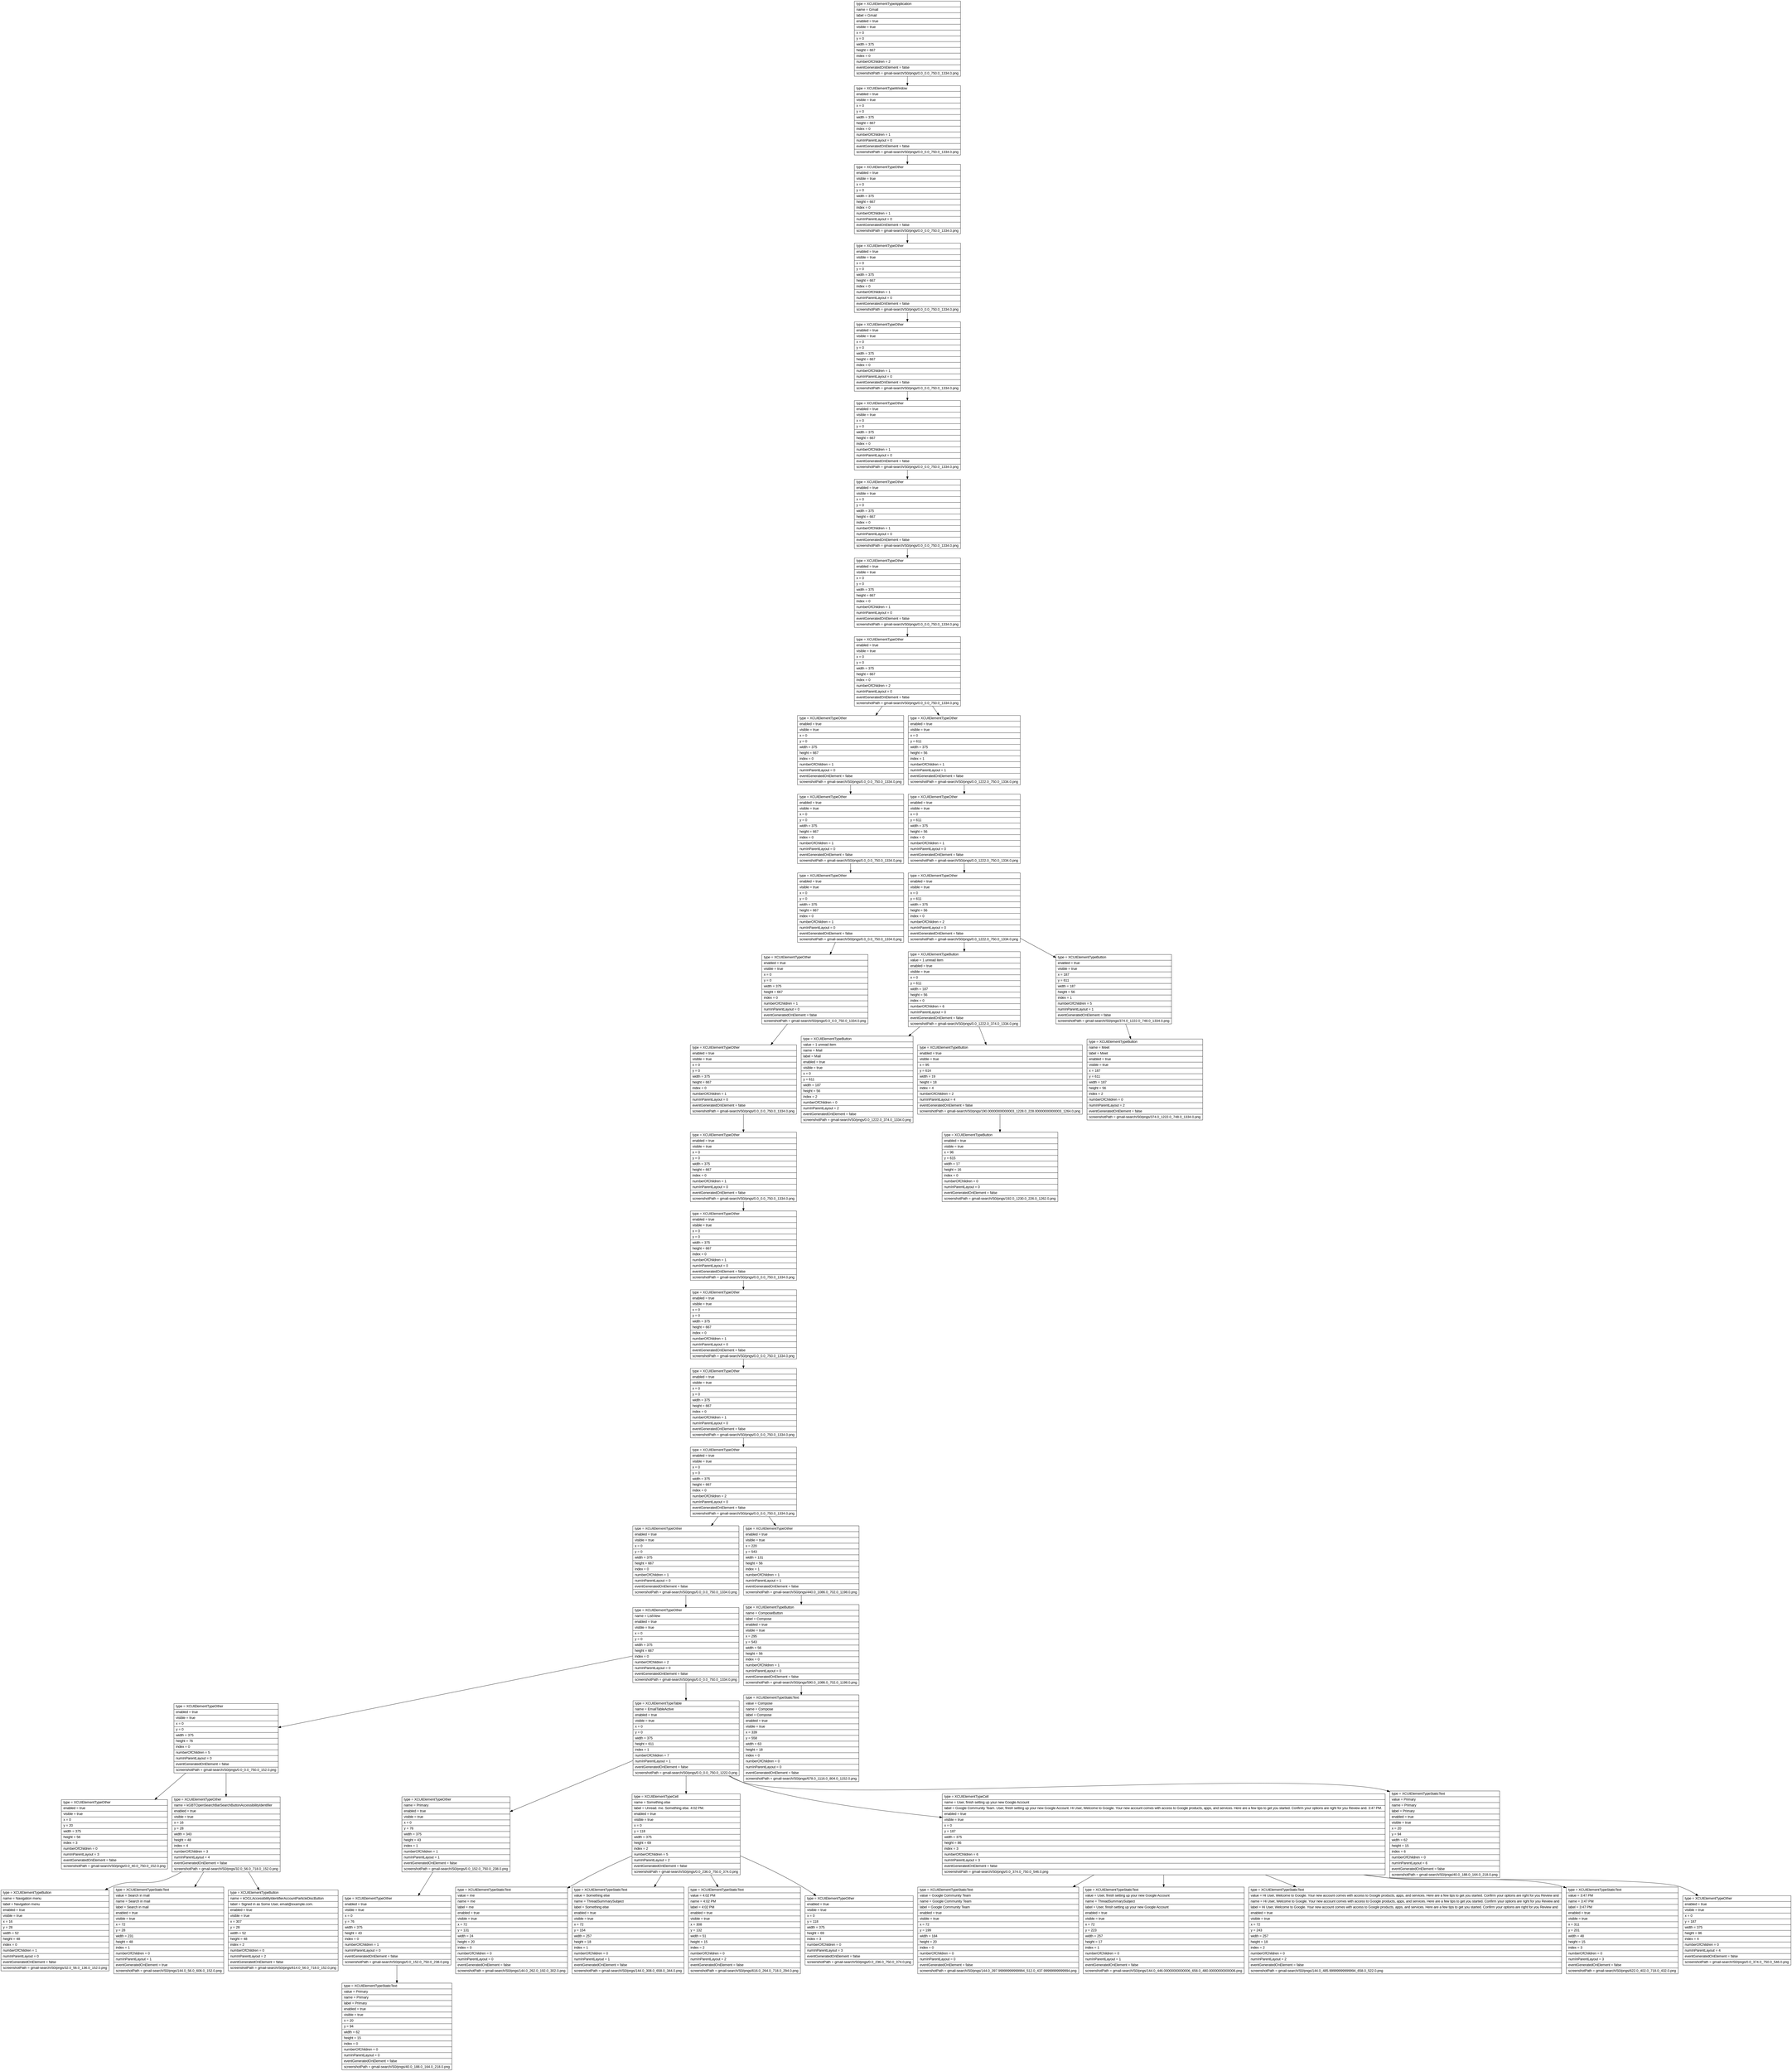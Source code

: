digraph Layout {

	node [shape=record fontname=Arial];

	0	[label="{type = XCUIElementTypeApplication\l|name = Gmail\l|label = Gmail\l|enabled = true\l|visible = true\l|x = 0\l|y = 0\l|width = 375\l|height = 667\l|index = 0\l|numberOfChildren = 2\l|eventGeneratedOnElement = false \l|screenshotPath = gmail-search/S0/pngs/0.0_0.0_750.0_1334.0.png\l}"]
	1	[label="{type = XCUIElementTypeWindow\l|enabled = true\l|visible = true\l|x = 0\l|y = 0\l|width = 375\l|height = 667\l|index = 0\l|numberOfChildren = 1\l|numInParentLayout = 0\l|eventGeneratedOnElement = false \l|screenshotPath = gmail-search/S0/pngs/0.0_0.0_750.0_1334.0.png\l}"]
	2	[label="{type = XCUIElementTypeOther\l|enabled = true\l|visible = true\l|x = 0\l|y = 0\l|width = 375\l|height = 667\l|index = 0\l|numberOfChildren = 1\l|numInParentLayout = 0\l|eventGeneratedOnElement = false \l|screenshotPath = gmail-search/S0/pngs/0.0_0.0_750.0_1334.0.png\l}"]
	3	[label="{type = XCUIElementTypeOther\l|enabled = true\l|visible = true\l|x = 0\l|y = 0\l|width = 375\l|height = 667\l|index = 0\l|numberOfChildren = 1\l|numInParentLayout = 0\l|eventGeneratedOnElement = false \l|screenshotPath = gmail-search/S0/pngs/0.0_0.0_750.0_1334.0.png\l}"]
	4	[label="{type = XCUIElementTypeOther\l|enabled = true\l|visible = true\l|x = 0\l|y = 0\l|width = 375\l|height = 667\l|index = 0\l|numberOfChildren = 1\l|numInParentLayout = 0\l|eventGeneratedOnElement = false \l|screenshotPath = gmail-search/S0/pngs/0.0_0.0_750.0_1334.0.png\l}"]
	5	[label="{type = XCUIElementTypeOther\l|enabled = true\l|visible = true\l|x = 0\l|y = 0\l|width = 375\l|height = 667\l|index = 0\l|numberOfChildren = 1\l|numInParentLayout = 0\l|eventGeneratedOnElement = false \l|screenshotPath = gmail-search/S0/pngs/0.0_0.0_750.0_1334.0.png\l}"]
	6	[label="{type = XCUIElementTypeOther\l|enabled = true\l|visible = true\l|x = 0\l|y = 0\l|width = 375\l|height = 667\l|index = 0\l|numberOfChildren = 1\l|numInParentLayout = 0\l|eventGeneratedOnElement = false \l|screenshotPath = gmail-search/S0/pngs/0.0_0.0_750.0_1334.0.png\l}"]
	7	[label="{type = XCUIElementTypeOther\l|enabled = true\l|visible = true\l|x = 0\l|y = 0\l|width = 375\l|height = 667\l|index = 0\l|numberOfChildren = 1\l|numInParentLayout = 0\l|eventGeneratedOnElement = false \l|screenshotPath = gmail-search/S0/pngs/0.0_0.0_750.0_1334.0.png\l}"]
	8	[label="{type = XCUIElementTypeOther\l|enabled = true\l|visible = true\l|x = 0\l|y = 0\l|width = 375\l|height = 667\l|index = 0\l|numberOfChildren = 2\l|numInParentLayout = 0\l|eventGeneratedOnElement = false \l|screenshotPath = gmail-search/S0/pngs/0.0_0.0_750.0_1334.0.png\l}"]
	9	[label="{type = XCUIElementTypeOther\l|enabled = true\l|visible = true\l|x = 0\l|y = 0\l|width = 375\l|height = 667\l|index = 0\l|numberOfChildren = 1\l|numInParentLayout = 0\l|eventGeneratedOnElement = false \l|screenshotPath = gmail-search/S0/pngs/0.0_0.0_750.0_1334.0.png\l}"]
	10	[label="{type = XCUIElementTypeOther\l|enabled = true\l|visible = true\l|x = 0\l|y = 611\l|width = 375\l|height = 56\l|index = 1\l|numberOfChildren = 1\l|numInParentLayout = 1\l|eventGeneratedOnElement = false \l|screenshotPath = gmail-search/S0/pngs/0.0_1222.0_750.0_1334.0.png\l}"]
	11	[label="{type = XCUIElementTypeOther\l|enabled = true\l|visible = true\l|x = 0\l|y = 0\l|width = 375\l|height = 667\l|index = 0\l|numberOfChildren = 1\l|numInParentLayout = 0\l|eventGeneratedOnElement = false \l|screenshotPath = gmail-search/S0/pngs/0.0_0.0_750.0_1334.0.png\l}"]
	12	[label="{type = XCUIElementTypeOther\l|enabled = true\l|visible = true\l|x = 0\l|y = 611\l|width = 375\l|height = 56\l|index = 0\l|numberOfChildren = 1\l|numInParentLayout = 0\l|eventGeneratedOnElement = false \l|screenshotPath = gmail-search/S0/pngs/0.0_1222.0_750.0_1334.0.png\l}"]
	13	[label="{type = XCUIElementTypeOther\l|enabled = true\l|visible = true\l|x = 0\l|y = 0\l|width = 375\l|height = 667\l|index = 0\l|numberOfChildren = 1\l|numInParentLayout = 0\l|eventGeneratedOnElement = false \l|screenshotPath = gmail-search/S0/pngs/0.0_0.0_750.0_1334.0.png\l}"]
	14	[label="{type = XCUIElementTypeOther\l|enabled = true\l|visible = true\l|x = 0\l|y = 611\l|width = 375\l|height = 56\l|index = 0\l|numberOfChildren = 2\l|numInParentLayout = 0\l|eventGeneratedOnElement = false \l|screenshotPath = gmail-search/S0/pngs/0.0_1222.0_750.0_1334.0.png\l}"]
	15	[label="{type = XCUIElementTypeOther\l|enabled = true\l|visible = true\l|x = 0\l|y = 0\l|width = 375\l|height = 667\l|index = 0\l|numberOfChildren = 1\l|numInParentLayout = 0\l|eventGeneratedOnElement = false \l|screenshotPath = gmail-search/S0/pngs/0.0_0.0_750.0_1334.0.png\l}"]
	16	[label="{type = XCUIElementTypeButton\l|value = 1 unread item\l|enabled = true\l|visible = true\l|x = 0\l|y = 611\l|width = 187\l|height = 56\l|index = 0\l|numberOfChildren = 6\l|numInParentLayout = 0\l|eventGeneratedOnElement = false \l|screenshotPath = gmail-search/S0/pngs/0.0_1222.0_374.0_1334.0.png\l}"]
	17	[label="{type = XCUIElementTypeButton\l|enabled = true\l|visible = true\l|x = 187\l|y = 611\l|width = 187\l|height = 56\l|index = 1\l|numberOfChildren = 5\l|numInParentLayout = 1\l|eventGeneratedOnElement = false \l|screenshotPath = gmail-search/S0/pngs/374.0_1222.0_748.0_1334.0.png\l}"]
	18	[label="{type = XCUIElementTypeOther\l|enabled = true\l|visible = true\l|x = 0\l|y = 0\l|width = 375\l|height = 667\l|index = 0\l|numberOfChildren = 1\l|numInParentLayout = 0\l|eventGeneratedOnElement = false \l|screenshotPath = gmail-search/S0/pngs/0.0_0.0_750.0_1334.0.png\l}"]
	19	[label="{type = XCUIElementTypeButton\l|value = 1 unread item\l|name = Mail\l|label = Mail\l|enabled = true\l|visible = true\l|x = 0\l|y = 611\l|width = 187\l|height = 56\l|index = 2\l|numberOfChildren = 0\l|numInParentLayout = 2\l|eventGeneratedOnElement = false \l|screenshotPath = gmail-search/S0/pngs/0.0_1222.0_374.0_1334.0.png\l}"]
	20	[label="{type = XCUIElementTypeButton\l|enabled = true\l|visible = true\l|x = 95\l|y = 614\l|width = 19\l|height = 18\l|index = 4\l|numberOfChildren = 2\l|numInParentLayout = 4\l|eventGeneratedOnElement = false \l|screenshotPath = gmail-search/S0/pngs/190.00000000000003_1228.0_228.00000000000003_1264.0.png\l}"]
	21	[label="{type = XCUIElementTypeButton\l|name = Meet\l|label = Meet\l|enabled = true\l|visible = true\l|x = 187\l|y = 611\l|width = 187\l|height = 56\l|index = 2\l|numberOfChildren = 0\l|numInParentLayout = 2\l|eventGeneratedOnElement = false \l|screenshotPath = gmail-search/S0/pngs/374.0_1222.0_748.0_1334.0.png\l}"]
	22	[label="{type = XCUIElementTypeOther\l|enabled = true\l|visible = true\l|x = 0\l|y = 0\l|width = 375\l|height = 667\l|index = 0\l|numberOfChildren = 1\l|numInParentLayout = 0\l|eventGeneratedOnElement = false \l|screenshotPath = gmail-search/S0/pngs/0.0_0.0_750.0_1334.0.png\l}"]
	23	[label="{type = XCUIElementTypeButton\l|enabled = true\l|visible = true\l|x = 96\l|y = 615\l|width = 17\l|height = 16\l|index = 0\l|numberOfChildren = 0\l|numInParentLayout = 0\l|eventGeneratedOnElement = false \l|screenshotPath = gmail-search/S0/pngs/192.0_1230.0_226.0_1262.0.png\l}"]
	24	[label="{type = XCUIElementTypeOther\l|enabled = true\l|visible = true\l|x = 0\l|y = 0\l|width = 375\l|height = 667\l|index = 0\l|numberOfChildren = 1\l|numInParentLayout = 0\l|eventGeneratedOnElement = false \l|screenshotPath = gmail-search/S0/pngs/0.0_0.0_750.0_1334.0.png\l}"]
	25	[label="{type = XCUIElementTypeOther\l|enabled = true\l|visible = true\l|x = 0\l|y = 0\l|width = 375\l|height = 667\l|index = 0\l|numberOfChildren = 1\l|numInParentLayout = 0\l|eventGeneratedOnElement = false \l|screenshotPath = gmail-search/S0/pngs/0.0_0.0_750.0_1334.0.png\l}"]
	26	[label="{type = XCUIElementTypeOther\l|enabled = true\l|visible = true\l|x = 0\l|y = 0\l|width = 375\l|height = 667\l|index = 0\l|numberOfChildren = 1\l|numInParentLayout = 0\l|eventGeneratedOnElement = false \l|screenshotPath = gmail-search/S0/pngs/0.0_0.0_750.0_1334.0.png\l}"]
	27	[label="{type = XCUIElementTypeOther\l|enabled = true\l|visible = true\l|x = 0\l|y = 0\l|width = 375\l|height = 667\l|index = 0\l|numberOfChildren = 2\l|numInParentLayout = 0\l|eventGeneratedOnElement = false \l|screenshotPath = gmail-search/S0/pngs/0.0_0.0_750.0_1334.0.png\l}"]
	28	[label="{type = XCUIElementTypeOther\l|enabled = true\l|visible = true\l|x = 0\l|y = 0\l|width = 375\l|height = 667\l|index = 0\l|numberOfChildren = 1\l|numInParentLayout = 0\l|eventGeneratedOnElement = false \l|screenshotPath = gmail-search/S0/pngs/0.0_0.0_750.0_1334.0.png\l}"]
	29	[label="{type = XCUIElementTypeOther\l|enabled = true\l|visible = true\l|x = 220\l|y = 543\l|width = 131\l|height = 56\l|index = 1\l|numberOfChildren = 1\l|numInParentLayout = 1\l|eventGeneratedOnElement = false \l|screenshotPath = gmail-search/S0/pngs/440.0_1086.0_702.0_1198.0.png\l}"]
	30	[label="{type = XCUIElementTypeOther\l|name = ListView\l|enabled = true\l|visible = true\l|x = 0\l|y = 0\l|width = 375\l|height = 667\l|index = 0\l|numberOfChildren = 2\l|numInParentLayout = 0\l|eventGeneratedOnElement = false \l|screenshotPath = gmail-search/S0/pngs/0.0_0.0_750.0_1334.0.png\l}"]
	31	[label="{type = XCUIElementTypeButton\l|name = ComposeButton\l|label = Compose\l|enabled = true\l|visible = true\l|x = 295\l|y = 543\l|width = 56\l|height = 56\l|index = 0\l|numberOfChildren = 1\l|numInParentLayout = 0\l|eventGeneratedOnElement = false \l|screenshotPath = gmail-search/S0/pngs/590.0_1086.0_702.0_1198.0.png\l}"]
	32	[label="{type = XCUIElementTypeOther\l|enabled = true\l|visible = true\l|x = 0\l|y = 0\l|width = 375\l|height = 76\l|index = 0\l|numberOfChildren = 5\l|numInParentLayout = 0\l|eventGeneratedOnElement = false \l|screenshotPath = gmail-search/S0/pngs/0.0_0.0_750.0_152.0.png\l}"]
	33	[label="{type = XCUIElementTypeTable\l|name = EmailTableActive\l|enabled = true\l|visible = true\l|x = 0\l|y = 0\l|width = 375\l|height = 611\l|index = 1\l|numberOfChildren = 7\l|numInParentLayout = 1\l|eventGeneratedOnElement = false \l|screenshotPath = gmail-search/S0/pngs/0.0_0.0_750.0_1222.0.png\l}"]
	34	[label="{type = XCUIElementTypeStaticText\l|value = Compose\l|name = Compose\l|label = Compose\l|enabled = true\l|visible = true\l|x = 339\l|y = 558\l|width = 63\l|height = 18\l|index = 0\l|numberOfChildren = 0\l|numInParentLayout = 0\l|eventGeneratedOnElement = false \l|screenshotPath = gmail-search/S0/pngs/678.0_1116.0_804.0_1152.0.png\l}"]
	35	[label="{type = XCUIElementTypeOther\l|enabled = true\l|visible = true\l|x = 0\l|y = 20\l|width = 375\l|height = 56\l|index = 3\l|numberOfChildren = 0\l|numInParentLayout = 3\l|eventGeneratedOnElement = false \l|screenshotPath = gmail-search/S0/pngs/0.0_40.0_750.0_152.0.png\l}"]
	36	[label="{type = XCUIElementTypeOther\l|name = kGBTOpenSearchBarSearchButtonAccessibilityIdentifier\l|enabled = true\l|visible = true\l|x = 16\l|y = 28\l|width = 343\l|height = 48\l|index = 4\l|numberOfChildren = 3\l|numInParentLayout = 4\l|eventGeneratedOnElement = false \l|screenshotPath = gmail-search/S0/pngs/32.0_56.0_718.0_152.0.png\l}"]
	37	[label="{type = XCUIElementTypeOther\l|name = Primary\l|enabled = true\l|visible = true\l|x = 0\l|y = 76\l|width = 375\l|height = 43\l|index = 1\l|numberOfChildren = 1\l|numInParentLayout = 1\l|eventGeneratedOnElement = false \l|screenshotPath = gmail-search/S0/pngs/0.0_152.0_750.0_238.0.png\l}"]
	38	[label="{type = XCUIElementTypeCell\l|name = Something else\l|label = Unread. me. Something else. 4:02 PM. \l|enabled = true\l|visible = true\l|x = 0\l|y = 118\l|width = 375\l|height = 69\l|index = 2\l|numberOfChildren = 5\l|numInParentLayout = 2\l|eventGeneratedOnElement = false \l|screenshotPath = gmail-search/S0/pngs/0.0_236.0_750.0_374.0.png\l}"]
	39	[label="{type = XCUIElementTypeCell\l|name = User, finish setting up your new Google Account\l|label = Google Community Team. User, finish setting up your new Google Account. Hi User, Welcome to Google. Your new account comes with access to Google products, apps, and services. Here are a few tips to get you started. Confirm your options are right for you Review and. 3:47 PM. \l|enabled = true\l|visible = true\l|x = 0\l|y = 187\l|width = 375\l|height = 86\l|index = 3\l|numberOfChildren = 6\l|numInParentLayout = 3\l|eventGeneratedOnElement = false \l|screenshotPath = gmail-search/S0/pngs/0.0_374.0_750.0_546.0.png\l}"]
	40	[label="{type = XCUIElementTypeStaticText\l|value = Primary\l|name = Primary\l|label = Primary\l|enabled = true\l|visible = true\l|x = 20\l|y = 94\l|width = 62\l|height = 15\l|index = 6\l|numberOfChildren = 0\l|numInParentLayout = 6\l|eventGeneratedOnElement = false \l|screenshotPath = gmail-search/S0/pngs/40.0_188.0_164.0_218.0.png\l}"]
	41	[label="{type = XCUIElementTypeButton\l|name = Navigation menu\l|label = Navigation menu\l|enabled = true\l|visible = true\l|x = 16\l|y = 28\l|width = 52\l|height = 48\l|index = 0\l|numberOfChildren = 1\l|numInParentLayout = 0\l|eventGeneratedOnElement = false \l|screenshotPath = gmail-search/S0/pngs/32.0_56.0_136.0_152.0.png\l}"]
	42	[label="{type = XCUIElementTypeStaticText\l|value = Search in mail\l|name = Search in mail\l|label = Search in mail\l|enabled = true\l|visible = true\l|x = 72\l|y = 28\l|width = 231\l|height = 48\l|index = 1\l|numberOfChildren = 0\l|numInParentLayout = 1\l|eventGeneratedOnElement = true \l|screenshotPath = gmail-search/S0/pngs/144.0_56.0_606.0_152.0.png\l}"]
	43	[label="{type = XCUIElementTypeButton\l|name = kOGLAccessibilityIdentifierAccountParticleDiscButton\l|label = Signed in as Some User, email@example.com.\l|enabled = true\l|visible = true\l|x = 307\l|y = 28\l|width = 52\l|height = 48\l|index = 2\l|numberOfChildren = 0\l|numInParentLayout = 2\l|eventGeneratedOnElement = false \l|screenshotPath = gmail-search/S0/pngs/614.0_56.0_718.0_152.0.png\l}"]
	44	[label="{type = XCUIElementTypeOther\l|enabled = true\l|visible = true\l|x = 0\l|y = 76\l|width = 375\l|height = 43\l|index = 0\l|numberOfChildren = 1\l|numInParentLayout = 0\l|eventGeneratedOnElement = false \l|screenshotPath = gmail-search/S0/pngs/0.0_152.0_750.0_238.0.png\l}"]
	45	[label="{type = XCUIElementTypeStaticText\l|value = ‎me\l|name = ‎me\l|label = ‎me\l|enabled = true\l|visible = true\l|x = 72\l|y = 131\l|width = 24\l|height = 20\l|index = 0\l|numberOfChildren = 0\l|numInParentLayout = 0\l|eventGeneratedOnElement = false \l|screenshotPath = gmail-search/S0/pngs/144.0_262.0_192.0_302.0.png\l}"]
	46	[label="{type = XCUIElementTypeStaticText\l|value = Something else\l|name = ThreadSummarySubject\l|label = Something else\l|enabled = true\l|visible = true\l|x = 72\l|y = 154\l|width = 257\l|height = 18\l|index = 1\l|numberOfChildren = 0\l|numInParentLayout = 1\l|eventGeneratedOnElement = false \l|screenshotPath = gmail-search/S0/pngs/144.0_308.0_658.0_344.0.png\l}"]
	47	[label="{type = XCUIElementTypeStaticText\l|value = 4:02 PM\l|name = 4:02 PM\l|label = 4:02 PM\l|enabled = true\l|visible = true\l|x = 308\l|y = 132\l|width = 51\l|height = 15\l|index = 2\l|numberOfChildren = 0\l|numInParentLayout = 2\l|eventGeneratedOnElement = false \l|screenshotPath = gmail-search/S0/pngs/616.0_264.0_718.0_294.0.png\l}"]
	48	[label="{type = XCUIElementTypeOther\l|enabled = true\l|visible = true\l|x = 0\l|y = 118\l|width = 375\l|height = 69\l|index = 3\l|numberOfChildren = 0\l|numInParentLayout = 3\l|eventGeneratedOnElement = false \l|screenshotPath = gmail-search/S0/pngs/0.0_236.0_750.0_374.0.png\l}"]
	49	[label="{type = XCUIElementTypeStaticText\l|value = ‎Google Community Team\l|name = ‎Google Community Team\l|label = ‎Google Community Team\l|enabled = true\l|visible = true\l|x = 72\l|y = 199\l|width = 184\l|height = 20\l|index = 0\l|numberOfChildren = 0\l|numInParentLayout = 0\l|eventGeneratedOnElement = false \l|screenshotPath = gmail-search/S0/pngs/144.0_397.99999999999994_512.0_437.99999999999994.png\l}"]
	50	[label="{type = XCUIElementTypeStaticText\l|value = User, finish setting up your new Google Account\l|name = ThreadSummarySubject\l|label = User, finish setting up your new Google Account\l|enabled = true\l|visible = true\l|x = 72\l|y = 223\l|width = 257\l|height = 17\l|index = 1\l|numberOfChildren = 0\l|numInParentLayout = 1\l|eventGeneratedOnElement = false \l|screenshotPath = gmail-search/S0/pngs/144.0_446.00000000000006_658.0_480.00000000000006.png\l}"]
	51	[label="{type = XCUIElementTypeStaticText\l|value = Hi User, Welcome to Google. Your new account comes with access to Google products, apps, and services. Here are a few tips to get you started. Confirm your options are right for you Review and\l|name = Hi User, Welcome to Google. Your new account comes with access to Google products, apps, and services. Here are a few tips to get you started. Confirm your options are right for you Review and\l|label = Hi User, Welcome to Google. Your new account comes with access to Google products, apps, and services. Here are a few tips to get you started. Confirm your options are right for you Review and\l|enabled = true\l|visible = true\l|x = 72\l|y = 243\l|width = 257\l|height = 18\l|index = 2\l|numberOfChildren = 0\l|numInParentLayout = 2\l|eventGeneratedOnElement = false \l|screenshotPath = gmail-search/S0/pngs/144.0_485.99999999999994_658.0_522.0.png\l}"]
	52	[label="{type = XCUIElementTypeStaticText\l|value = 3:47 PM\l|name = 3:47 PM\l|label = 3:47 PM\l|enabled = true\l|visible = true\l|x = 311\l|y = 201\l|width = 48\l|height = 15\l|index = 3\l|numberOfChildren = 0\l|numInParentLayout = 3\l|eventGeneratedOnElement = false \l|screenshotPath = gmail-search/S0/pngs/622.0_402.0_718.0_432.0.png\l}"]
	53	[label="{type = XCUIElementTypeOther\l|enabled = true\l|visible = true\l|x = 0\l|y = 187\l|width = 375\l|height = 86\l|index = 4\l|numberOfChildren = 0\l|numInParentLayout = 4\l|eventGeneratedOnElement = false \l|screenshotPath = gmail-search/S0/pngs/0.0_374.0_750.0_546.0.png\l}"]
	54	[label="{type = XCUIElementTypeStaticText\l|value = Primary\l|name = Primary\l|label = Primary\l|enabled = true\l|visible = true\l|x = 20\l|y = 94\l|width = 62\l|height = 15\l|index = 0\l|numberOfChildren = 0\l|numInParentLayout = 0\l|eventGeneratedOnElement = false \l|screenshotPath = gmail-search/S0/pngs/40.0_188.0_164.0_218.0.png\l}"]


	0 -> 1
	1 -> 2
	2 -> 3
	3 -> 4
	4 -> 5
	5 -> 6
	6 -> 7
	7 -> 8
	8 -> 9
	8 -> 10
	9 -> 11
	10 -> 12
	11 -> 13
	12 -> 14
	13 -> 15
	14 -> 16
	14 -> 17
	15 -> 18
	16 -> 19
	16 -> 20
	17 -> 21
	18 -> 22
	20 -> 23
	22 -> 24
	24 -> 25
	25 -> 26
	26 -> 27
	27 -> 28
	27 -> 29
	28 -> 30
	29 -> 31
	30 -> 32
	30 -> 33
	31 -> 34
	32 -> 35
	32 -> 36
	33 -> 37
	33 -> 38
	33 -> 39
	33 -> 40
	36 -> 41
	36 -> 42
	36 -> 43
	37 -> 44
	38 -> 45
	38 -> 46
	38 -> 47
	38 -> 48
	39 -> 49
	39 -> 50
	39 -> 51
	39 -> 52
	39 -> 53
	44 -> 54


}
